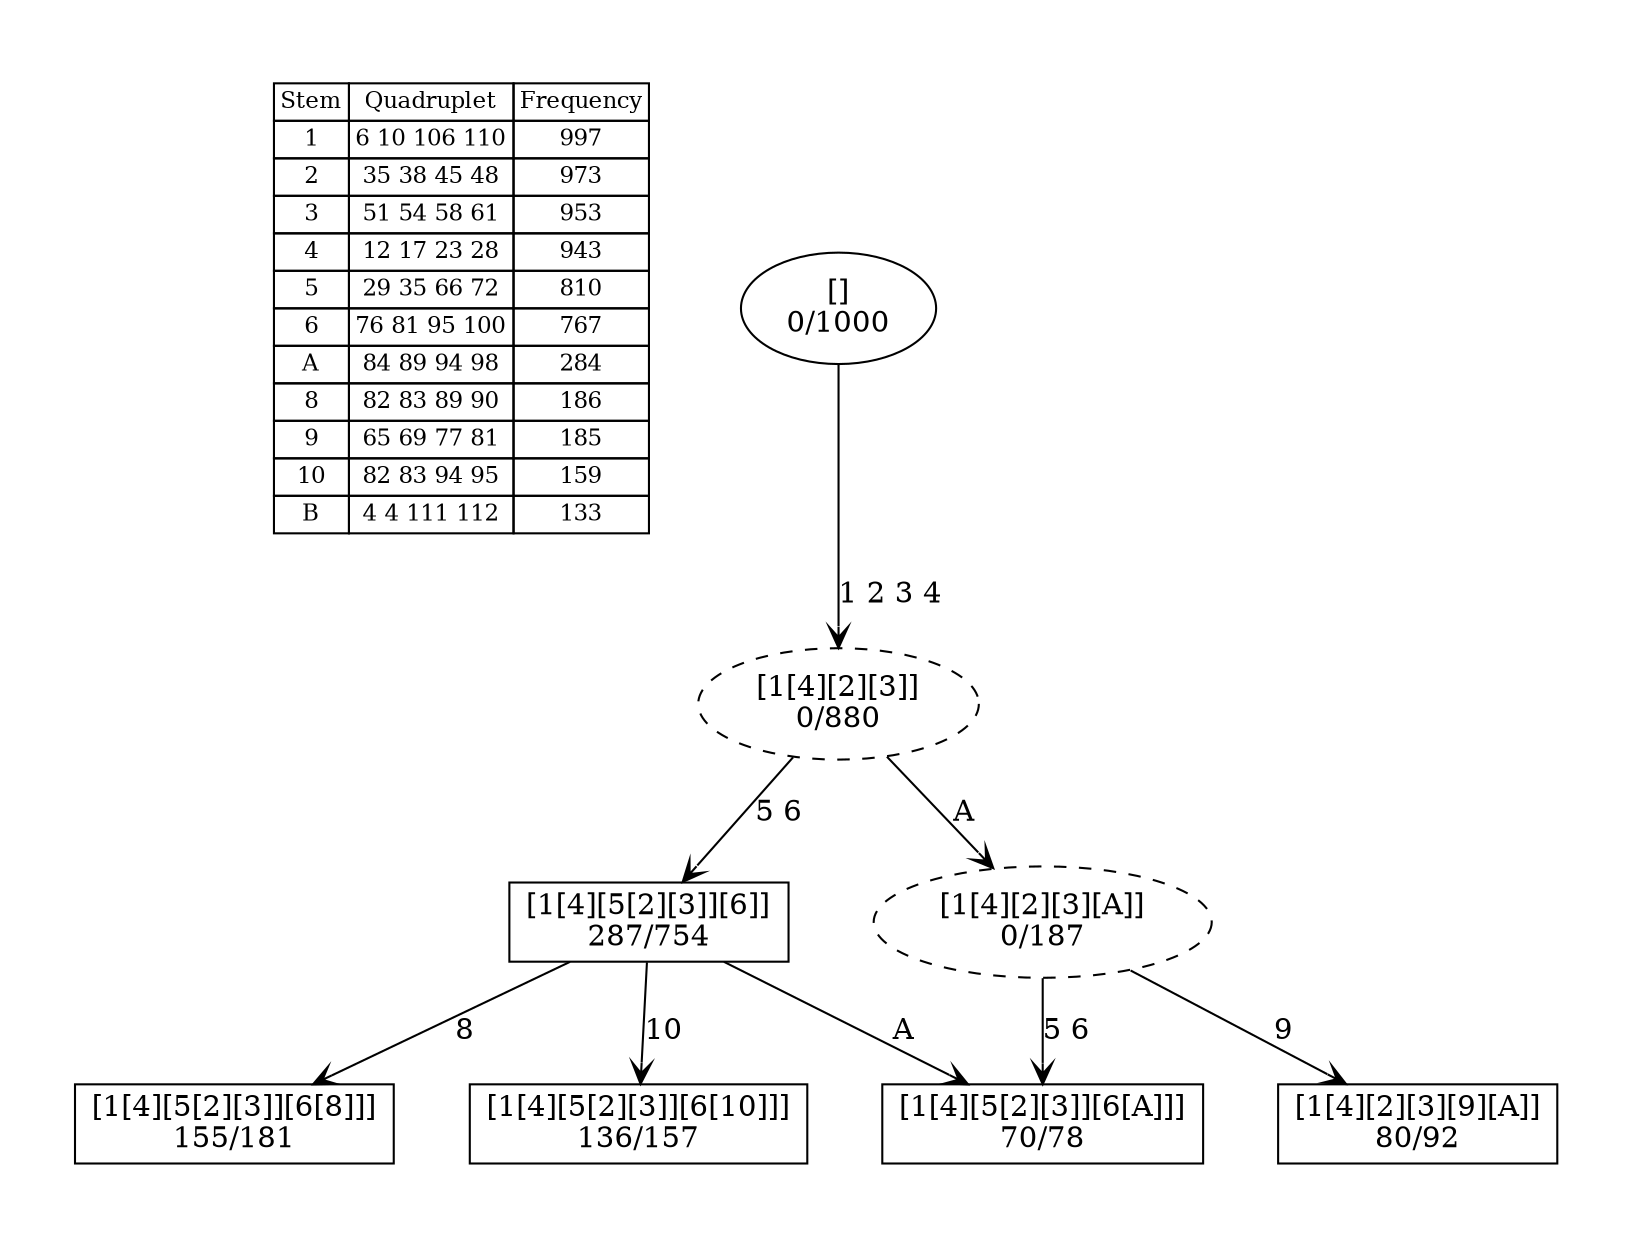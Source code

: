 digraph G {
	pad = 0.5;
	nodesep = 0.5;
"legend" [label = < <table border="0" cellborder="1" cellspacing="0"><tr><td>Stem</td><td>Quadruplet</td><td>Frequency</td></tr>
<tr><td>1</td><td>6 10 106 110</td><td>997</td></tr>
<tr><td>2</td><td>35 38 45 48</td><td>973</td></tr>
<tr><td>3</td><td>51 54 58 61</td><td>953</td></tr>
<tr><td>4</td><td>12 17 23 28</td><td>943</td></tr>
<tr><td>5</td><td>29 35 66 72</td><td>810</td></tr>
<tr><td>6</td><td>76 81 95 100</td><td>767</td></tr>
<tr><td>A</td><td>84 89 94 98</td><td>284</td></tr>
<tr><td>8</td><td>82 83 89 90</td><td>186</td></tr>
<tr><td>9</td><td>65 69 77 81</td><td>185</td></tr>
<tr><td>10</td><td>82 83 94 95</td><td>159</td></tr>
<tr><td>B</td><td>4 4 111 112</td><td>133</td></tr>
</table>>, shape = plaintext, fontsize=11];
"1 2 3 4 5 6 " [shape = box];
"1 2 3 4 5 6 8 " [shape = box];
"1 2 3 4 5 6 10 " [shape = box];
"1 2 3 4 A 9 " [shape = box];
"1 2 3 4 5 6 A " [shape = box];
"1 2 3 4 " [style = dashed];
"1 2 3 4 A " [style = dashed];
"1 2 3 4 5 6 " [label = "[1[4][5[2][3]][6]]\n287/754"];
"1 2 3 4 5 6 8 " [label = "[1[4][5[2][3]][6[8]]]\n155/181"];
"1 2 3 4 5 6 10 " [label = "[1[4][5[2][3]][6[10]]]\n136/157"];
"1 2 3 4 A 9 " [label = "[1[4][2][3][9][A]]\n80/92"];
"1 2 3 4 5 6 A " [label = "[1[4][5[2][3]][6[A]]]\n70/78"];
"1 2 3 4 " [label = "[1[4][2][3]]\n0/880"];
"1 2 3 4 A " [label = "[1[4][2][3][A]]\n0/187"];
"" [label = "[]\n0/1000"];
"1 2 3 4 5 6 " -> "1 2 3 4 5 6 8 " [label = "8 ", arrowhead = vee];
"1 2 3 4 5 6 " -> "1 2 3 4 5 6 10 " [label = "10 ", arrowhead = vee];
"1 2 3 4 5 6 " -> "1 2 3 4 5 6 A " [label = "A ", arrowhead = vee];
"1 2 3 4 " -> "1 2 3 4 5 6 " [label = "5 6 ", arrowhead = vee];
"1 2 3 4 " -> "1 2 3 4 A " [label = "A ", arrowhead = vee];
"1 2 3 4 A " -> "1 2 3 4 A 9 " [label = "9 ", arrowhead = vee];
"1 2 3 4 A " -> "1 2 3 4 5 6 A " [label = "5 6 ", arrowhead = vee];
"" -> "1 2 3 4 " [label = "1 2 3 4 ", arrowhead = vee];
}